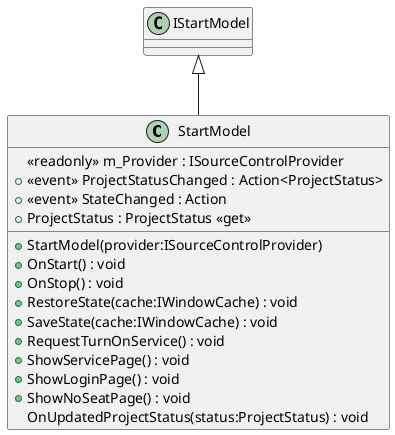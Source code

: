 @startuml
class StartModel {
    <<readonly>> m_Provider : ISourceControlProvider
    +  <<event>> ProjectStatusChanged : Action<ProjectStatus> 
    +  <<event>> StateChanged : Action 
    + StartModel(provider:ISourceControlProvider)
    + OnStart() : void
    + OnStop() : void
    + RestoreState(cache:IWindowCache) : void
    + SaveState(cache:IWindowCache) : void
    + ProjectStatus : ProjectStatus <<get>>
    + RequestTurnOnService() : void
    + ShowServicePage() : void
    + ShowLoginPage() : void
    + ShowNoSeatPage() : void
    OnUpdatedProjectStatus(status:ProjectStatus) : void
}
IStartModel <|-- StartModel
@enduml
